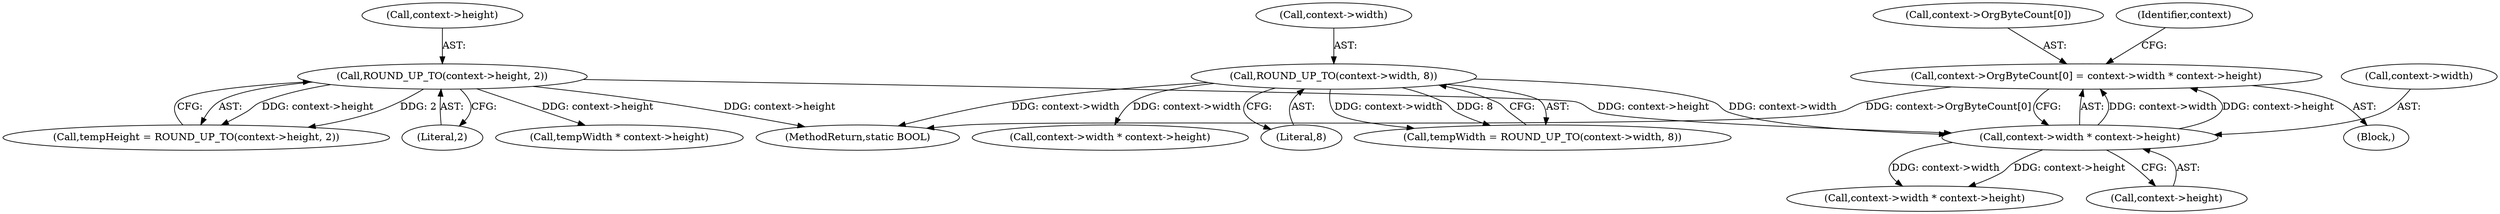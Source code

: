digraph "0_FreeRDP_d1112c279bd1a327e8e4d0b5f371458bf2579659_3@array" {
"1000235" [label="(Call,context->OrgByteCount[0] = context->width * context->height)"];
"1000241" [label="(Call,context->width * context->height)"];
"1000110" [label="(Call,ROUND_UP_TO(context->width, 8))"];
"1000117" [label="(Call,ROUND_UP_TO(context->height, 2))"];
"1000236" [label="(Call,context->OrgByteCount[0])"];
"1000117" [label="(Call,ROUND_UP_TO(context->height, 2))"];
"1000241" [label="(Call,context->width * context->height)"];
"1000318" [label="(MethodReturn,static BOOL)"];
"1000115" [label="(Call,tempHeight = ROUND_UP_TO(context->height, 2))"];
"1000226" [label="(Call,context->width * context->height)"];
"1000254" [label="(Call,context->width * context->height)"];
"1000114" [label="(Literal,8)"];
"1000121" [label="(Literal,2)"];
"1000251" [label="(Identifier,context)"];
"1000235" [label="(Call,context->OrgByteCount[0] = context->width * context->height)"];
"1000110" [label="(Call,ROUND_UP_TO(context->width, 8))"];
"1000111" [label="(Call,context->width)"];
"1000245" [label="(Call,context->height)"];
"1000242" [label="(Call,context->width)"];
"1000193" [label="(Call,tempWidth * context->height)"];
"1000234" [label="(Block,)"];
"1000108" [label="(Call,tempWidth = ROUND_UP_TO(context->width, 8))"];
"1000118" [label="(Call,context->height)"];
"1000235" -> "1000234"  [label="AST: "];
"1000235" -> "1000241"  [label="CFG: "];
"1000236" -> "1000235"  [label="AST: "];
"1000241" -> "1000235"  [label="AST: "];
"1000251" -> "1000235"  [label="CFG: "];
"1000235" -> "1000318"  [label="DDG: context->OrgByteCount[0]"];
"1000241" -> "1000235"  [label="DDG: context->width"];
"1000241" -> "1000235"  [label="DDG: context->height"];
"1000241" -> "1000245"  [label="CFG: "];
"1000242" -> "1000241"  [label="AST: "];
"1000245" -> "1000241"  [label="AST: "];
"1000110" -> "1000241"  [label="DDG: context->width"];
"1000117" -> "1000241"  [label="DDG: context->height"];
"1000241" -> "1000254"  [label="DDG: context->width"];
"1000241" -> "1000254"  [label="DDG: context->height"];
"1000110" -> "1000108"  [label="AST: "];
"1000110" -> "1000114"  [label="CFG: "];
"1000111" -> "1000110"  [label="AST: "];
"1000114" -> "1000110"  [label="AST: "];
"1000108" -> "1000110"  [label="CFG: "];
"1000110" -> "1000318"  [label="DDG: context->width"];
"1000110" -> "1000108"  [label="DDG: context->width"];
"1000110" -> "1000108"  [label="DDG: 8"];
"1000110" -> "1000226"  [label="DDG: context->width"];
"1000117" -> "1000115"  [label="AST: "];
"1000117" -> "1000121"  [label="CFG: "];
"1000118" -> "1000117"  [label="AST: "];
"1000121" -> "1000117"  [label="AST: "];
"1000115" -> "1000117"  [label="CFG: "];
"1000117" -> "1000318"  [label="DDG: context->height"];
"1000117" -> "1000115"  [label="DDG: context->height"];
"1000117" -> "1000115"  [label="DDG: 2"];
"1000117" -> "1000193"  [label="DDG: context->height"];
}
